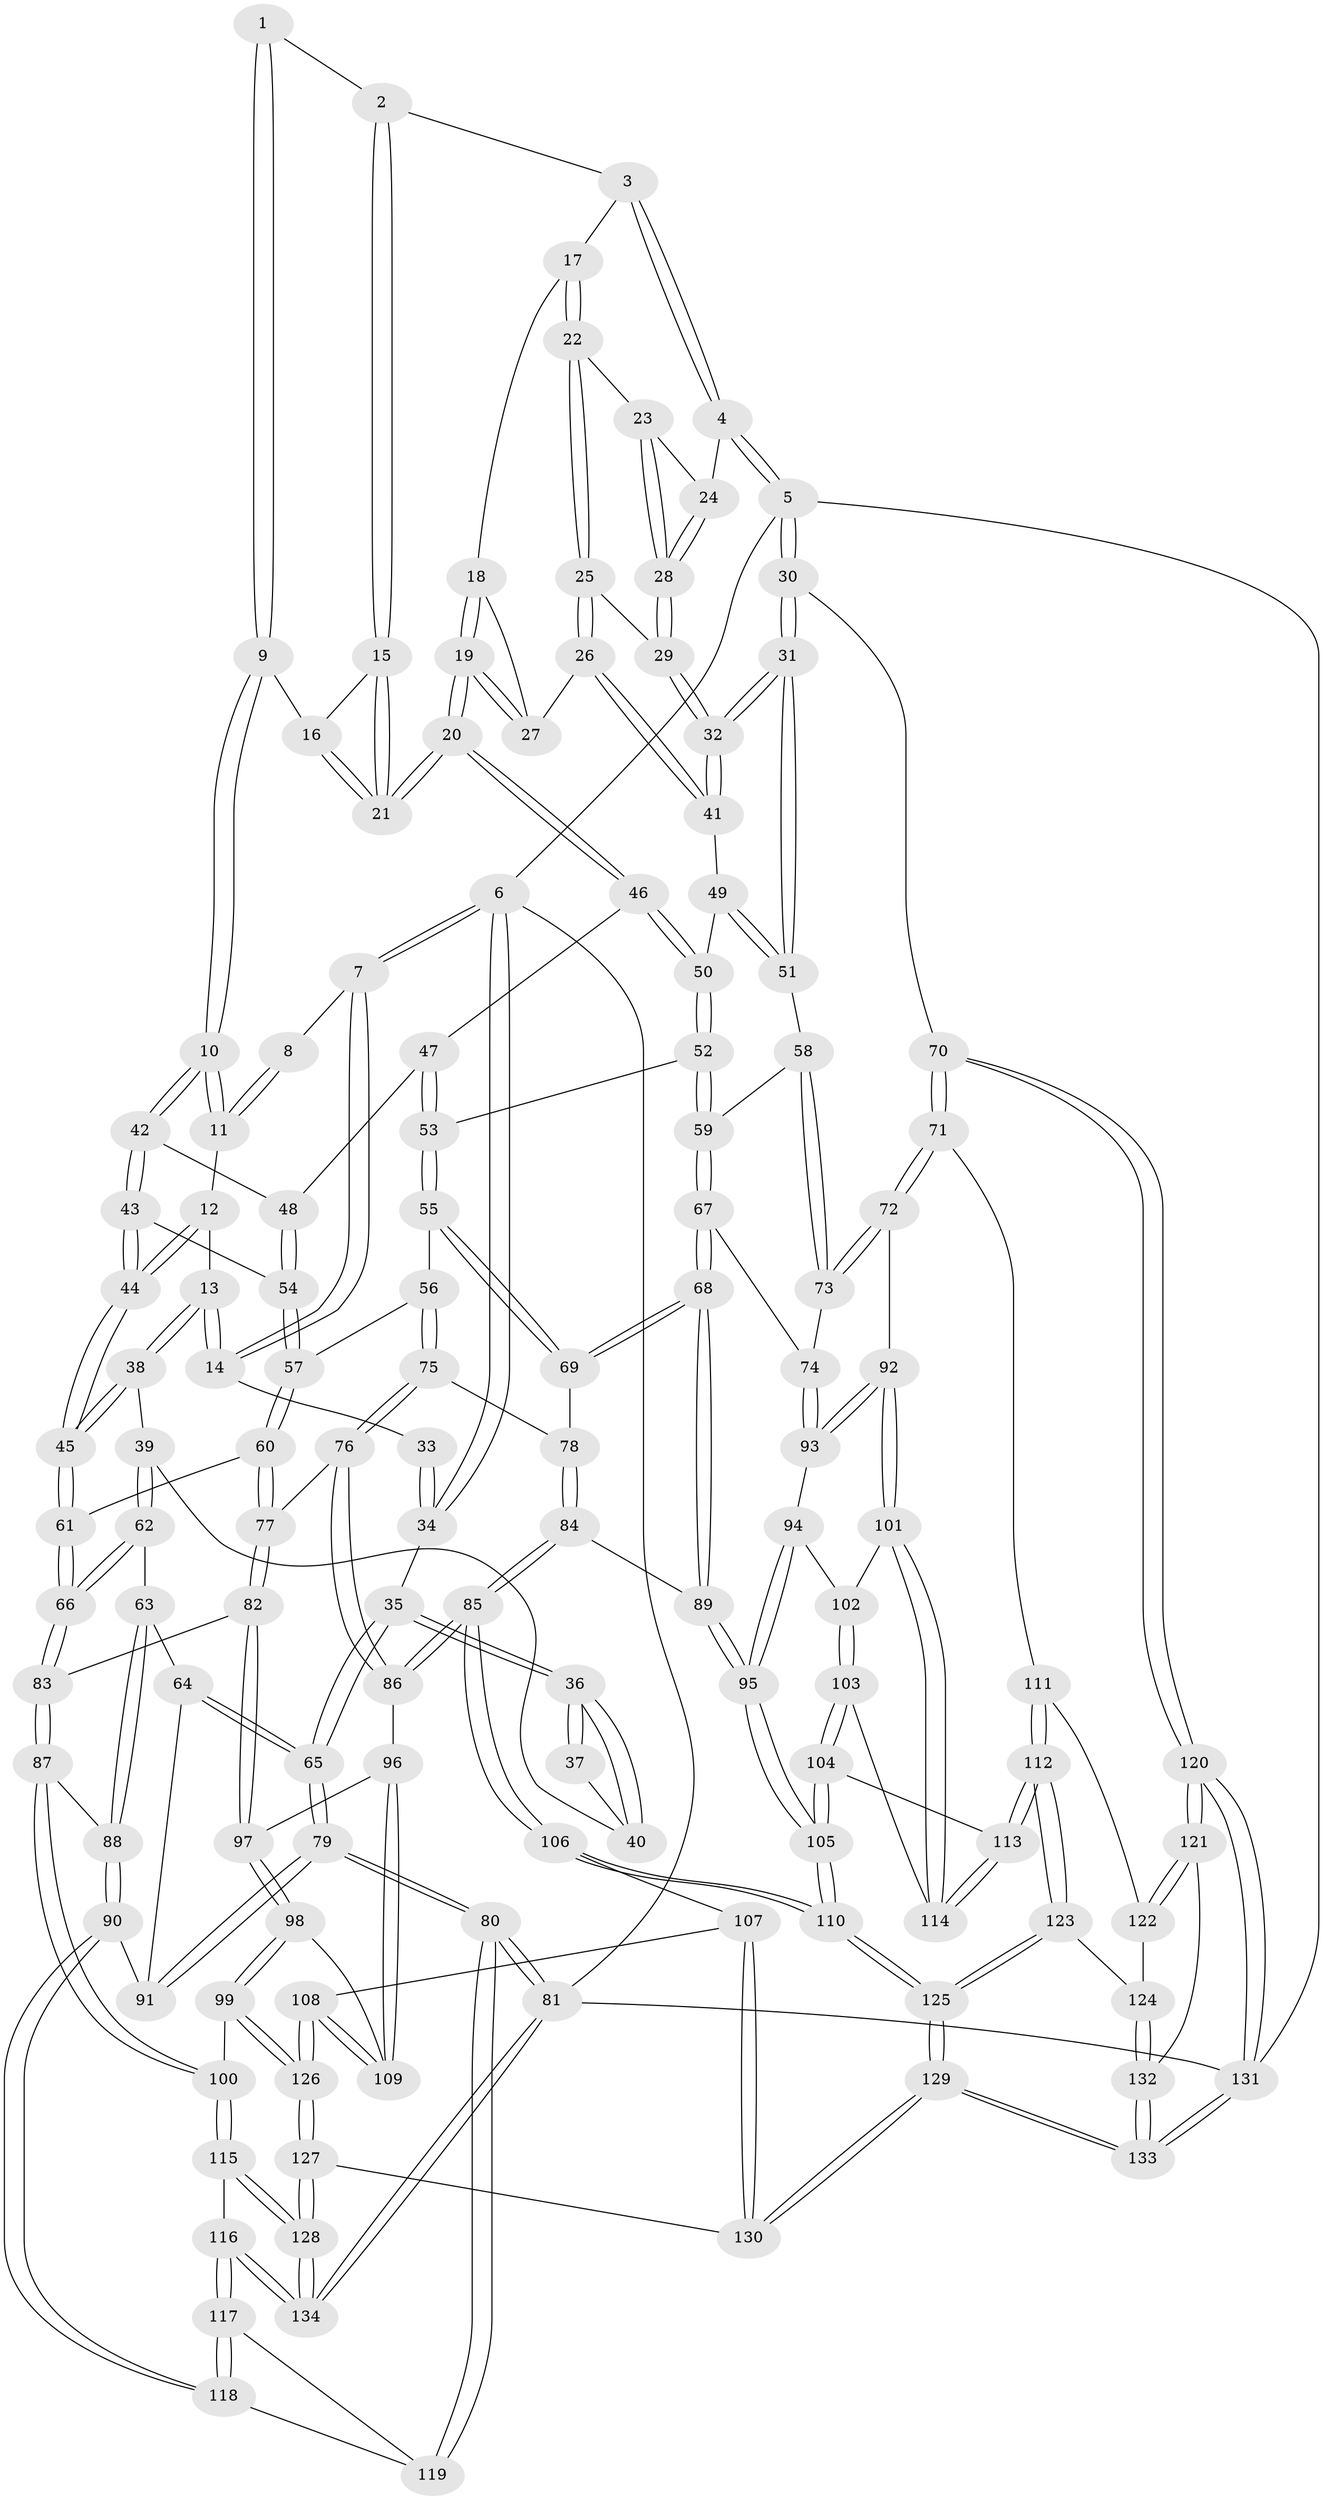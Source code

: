 // Generated by graph-tools (version 1.1) at 2025/38/03/09/25 02:38:25]
// undirected, 134 vertices, 332 edges
graph export_dot {
graph [start="1"]
  node [color=gray90,style=filled];
  1 [pos="+0.3350551186474675+0"];
  2 [pos="+0.5402968378676218+0"];
  3 [pos="+0.6096237555431446+0"];
  4 [pos="+1+0"];
  5 [pos="+1+0"];
  6 [pos="+0+0"];
  7 [pos="+0.10421173550517214+0"];
  8 [pos="+0.2940650998771562+0"];
  9 [pos="+0.34788603643576765+0.17913866756668173"];
  10 [pos="+0.33850755835382496+0.1850195989803756"];
  11 [pos="+0.27205883096916933+0.16753831010805376"];
  12 [pos="+0.23753378592853966+0.1734479888666377"];
  13 [pos="+0.2252863527614647+0.17424751227241644"];
  14 [pos="+0.18959474496238257+0.16257030136992093"];
  15 [pos="+0.4786984511160429+0.041643839418083584"];
  16 [pos="+0.36986463148317317+0.16937454418614067"];
  17 [pos="+0.6492691516912895+0"];
  18 [pos="+0.6486980254435901+0"];
  19 [pos="+0.5812305183481257+0.23896132659722918"];
  20 [pos="+0.5676833336632771+0.24642465131871058"];
  21 [pos="+0.5668980037280925+0.24566655613804989"];
  22 [pos="+0.8003678309977391+0.0910358989728057"];
  23 [pos="+0.8815573975168653+0.07393056728773878"];
  24 [pos="+1+0"];
  25 [pos="+0.7886200270133256+0.18420899475211513"];
  26 [pos="+0.7465829726532901+0.23376753680162535"];
  27 [pos="+0.7191563409225766+0.22528714004337697"];
  28 [pos="+0.9374157801901686+0.17884492088470674"];
  29 [pos="+0.9395062219344146+0.19075822283822294"];
  30 [pos="+1+0.4008023712230421"];
  31 [pos="+1+0.37787041250256215"];
  32 [pos="+1+0.3457733129564162"];
  33 [pos="+0.1757505140726864+0.16543360662973758"];
  34 [pos="+0+0"];
  35 [pos="+0+0.2765752500938363"];
  36 [pos="+0+0.2826080577875637"];
  37 [pos="+0.17452364520232896+0.16644398013519715"];
  38 [pos="+0.17963052681912156+0.3763162257308324"];
  39 [pos="+0.12659596244112128+0.378109889442239"];
  40 [pos="+0.07320872424849895+0.34255862068741794"];
  41 [pos="+0.7599006690664603+0.26444758995770906"];
  42 [pos="+0.357874808342964+0.27510050154293986"];
  43 [pos="+0.318182103539707+0.36606314622347125"];
  44 [pos="+0.27618857101019095+0.41424186710990824"];
  45 [pos="+0.2753475002141685+0.4154171727331053"];
  46 [pos="+0.5641332826898108+0.2587593554890432"];
  47 [pos="+0.5259614756026719+0.3023762855001284"];
  48 [pos="+0.4956891027162512+0.32206465441140886"];
  49 [pos="+0.7531787813682079+0.3057782878948057"];
  50 [pos="+0.6603876284194085+0.3841440059835265"];
  51 [pos="+0.8107394610492324+0.42752099996758774"];
  52 [pos="+0.6584956956459814+0.41186635772777314"];
  53 [pos="+0.5960405350194542+0.4514283816905483"];
  54 [pos="+0.4719891700252992+0.3847185972871507"];
  55 [pos="+0.5927401393962037+0.4557847932230414"];
  56 [pos="+0.5156668656992314+0.47884487992963454"];
  57 [pos="+0.4747491634481712+0.4454706808492005"];
  58 [pos="+0.7905905656544308+0.4486154110468409"];
  59 [pos="+0.7351729730220024+0.4635296028959842"];
  60 [pos="+0.3326205694224963+0.49293545744654904"];
  61 [pos="+0.2821781411736773+0.4363427424468883"];
  62 [pos="+0.08774770362281267+0.5216227889944286"];
  63 [pos="+0.0715511699706094+0.5291577242373557"];
  64 [pos="+0.021981695809214694+0.5460399854015583"];
  65 [pos="+0+0.5623026425853687"];
  66 [pos="+0.16482415650697194+0.5547276646511731"];
  67 [pos="+0.6934926944970466+0.5682009469597145"];
  68 [pos="+0.6699078785494715+0.5786247271256971"];
  69 [pos="+0.6512154073301779+0.5662691935813241"];
  70 [pos="+1+0.5572512969562997"];
  71 [pos="+1+0.6200283655815684"];
  72 [pos="+0.9204610110317063+0.6265744393873677"];
  73 [pos="+0.8260545713722809+0.5570151507258003"];
  74 [pos="+0.7223174756853791+0.5786191905463648"];
  75 [pos="+0.5117153006510962+0.5296709037634236"];
  76 [pos="+0.4653374864809745+0.5970906091577292"];
  77 [pos="+0.3348254379199789+0.5067834977820681"];
  78 [pos="+0.57570488362089+0.5690263969186039"];
  79 [pos="+0+0.6166735445340306"];
  80 [pos="+0+0.7759757087547139"];
  81 [pos="+0+1"];
  82 [pos="+0.30367110371968153+0.6011794768747585"];
  83 [pos="+0.188795012517517+0.6123714361377195"];
  84 [pos="+0.5381037387298926+0.6699027547700059"];
  85 [pos="+0.5195648215604616+0.6770078093777278"];
  86 [pos="+0.46842619063370056+0.6410759830732814"];
  87 [pos="+0.1534089508786558+0.6973186502520851"];
  88 [pos="+0.14212835329733348+0.6993238426441577"];
  89 [pos="+0.6483784994594827+0.659306406641401"];
  90 [pos="+0.12849244766954873+0.7030916295149529"];
  91 [pos="+0.124802800908429+0.70101122307016"];
  92 [pos="+0.8992566716045819+0.6386504603025926"];
  93 [pos="+0.7810389422948825+0.6522075216176926"];
  94 [pos="+0.7636045883417355+0.672840271275097"];
  95 [pos="+0.6746823489130599+0.7042254205456444"];
  96 [pos="+0.43858400224555477+0.6555438189016225"];
  97 [pos="+0.33193376715646383+0.6679773868587914"];
  98 [pos="+0.3096150501833865+0.7260155585797708"];
  99 [pos="+0.2598055208308012+0.7590820445833504"];
  100 [pos="+0.23191787039616701+0.7547140693386307"];
  101 [pos="+0.8385402952867173+0.7233605204490765"];
  102 [pos="+0.7735691768978936+0.7013390739492653"];
  103 [pos="+0.7730359855416092+0.763077947620396"];
  104 [pos="+0.757627235509385+0.7828797858453816"];
  105 [pos="+0.6818559504602626+0.8398443664306591"];
  106 [pos="+0.5236173588608035+0.7753908202761923"];
  107 [pos="+0.5159402279994338+0.7806042130026397"];
  108 [pos="+0.42216246847783045+0.8025846539566228"];
  109 [pos="+0.4098413770216837+0.7865888092601737"];
  110 [pos="+0.681409957144657+0.8411035835354959"];
  111 [pos="+0.9718472511040742+0.7025796790669847"];
  112 [pos="+0.8859277083666018+0.8209616290506491"];
  113 [pos="+0.855048227306234+0.7879113714476489"];
  114 [pos="+0.8384875299889671+0.7234678321937904"];
  115 [pos="+0.13945127875173988+0.8835990587852993"];
  116 [pos="+0.09041137828315958+0.854339801578799"];
  117 [pos="+0.08981942410206897+0.8534943353489929"];
  118 [pos="+0.11787017686758602+0.7190477429101474"];
  119 [pos="+0+0.7975454550759553"];
  120 [pos="+1+0.9075788117079929"];
  121 [pos="+1+0.8941302149927702"];
  122 [pos="+0.9665010368571548+0.8098915504700757"];
  123 [pos="+0.8841524234565183+0.8468095020839583"];
  124 [pos="+0.9057272780041176+0.8538984352688311"];
  125 [pos="+0.7136108274709769+0.9961063604401765"];
  126 [pos="+0.3425990168786343+1"];
  127 [pos="+0.33828652581151214+1"];
  128 [pos="+0.30403011046374984+1"];
  129 [pos="+0.690235193067312+1"];
  130 [pos="+0.475400949107629+1"];
  131 [pos="+1+1"];
  132 [pos="+0.996848048308602+0.8944907792071947"];
  133 [pos="+0.7047529049447571+1"];
  134 [pos="+0+1"];
  1 -- 2;
  1 -- 9;
  1 -- 9;
  2 -- 3;
  2 -- 15;
  2 -- 15;
  3 -- 4;
  3 -- 4;
  3 -- 17;
  4 -- 5;
  4 -- 5;
  4 -- 24;
  5 -- 6;
  5 -- 30;
  5 -- 30;
  5 -- 131;
  6 -- 7;
  6 -- 7;
  6 -- 34;
  6 -- 34;
  6 -- 81;
  7 -- 8;
  7 -- 14;
  7 -- 14;
  8 -- 11;
  8 -- 11;
  9 -- 10;
  9 -- 10;
  9 -- 16;
  10 -- 11;
  10 -- 11;
  10 -- 42;
  10 -- 42;
  11 -- 12;
  12 -- 13;
  12 -- 44;
  12 -- 44;
  13 -- 14;
  13 -- 14;
  13 -- 38;
  13 -- 38;
  14 -- 33;
  15 -- 16;
  15 -- 21;
  15 -- 21;
  16 -- 21;
  16 -- 21;
  17 -- 18;
  17 -- 22;
  17 -- 22;
  18 -- 19;
  18 -- 19;
  18 -- 27;
  19 -- 20;
  19 -- 20;
  19 -- 27;
  19 -- 27;
  20 -- 21;
  20 -- 21;
  20 -- 46;
  20 -- 46;
  22 -- 23;
  22 -- 25;
  22 -- 25;
  23 -- 24;
  23 -- 28;
  23 -- 28;
  24 -- 28;
  24 -- 28;
  25 -- 26;
  25 -- 26;
  25 -- 29;
  26 -- 27;
  26 -- 41;
  26 -- 41;
  28 -- 29;
  28 -- 29;
  29 -- 32;
  29 -- 32;
  30 -- 31;
  30 -- 31;
  30 -- 70;
  31 -- 32;
  31 -- 32;
  31 -- 51;
  31 -- 51;
  32 -- 41;
  32 -- 41;
  33 -- 34;
  33 -- 34;
  34 -- 35;
  35 -- 36;
  35 -- 36;
  35 -- 65;
  35 -- 65;
  36 -- 37;
  36 -- 37;
  36 -- 40;
  36 -- 40;
  37 -- 40;
  38 -- 39;
  38 -- 45;
  38 -- 45;
  39 -- 40;
  39 -- 62;
  39 -- 62;
  41 -- 49;
  42 -- 43;
  42 -- 43;
  42 -- 48;
  43 -- 44;
  43 -- 44;
  43 -- 54;
  44 -- 45;
  44 -- 45;
  45 -- 61;
  45 -- 61;
  46 -- 47;
  46 -- 50;
  46 -- 50;
  47 -- 48;
  47 -- 53;
  47 -- 53;
  48 -- 54;
  48 -- 54;
  49 -- 50;
  49 -- 51;
  49 -- 51;
  50 -- 52;
  50 -- 52;
  51 -- 58;
  52 -- 53;
  52 -- 59;
  52 -- 59;
  53 -- 55;
  53 -- 55;
  54 -- 57;
  54 -- 57;
  55 -- 56;
  55 -- 69;
  55 -- 69;
  56 -- 57;
  56 -- 75;
  56 -- 75;
  57 -- 60;
  57 -- 60;
  58 -- 59;
  58 -- 73;
  58 -- 73;
  59 -- 67;
  59 -- 67;
  60 -- 61;
  60 -- 77;
  60 -- 77;
  61 -- 66;
  61 -- 66;
  62 -- 63;
  62 -- 66;
  62 -- 66;
  63 -- 64;
  63 -- 88;
  63 -- 88;
  64 -- 65;
  64 -- 65;
  64 -- 91;
  65 -- 79;
  65 -- 79;
  66 -- 83;
  66 -- 83;
  67 -- 68;
  67 -- 68;
  67 -- 74;
  68 -- 69;
  68 -- 69;
  68 -- 89;
  68 -- 89;
  69 -- 78;
  70 -- 71;
  70 -- 71;
  70 -- 120;
  70 -- 120;
  71 -- 72;
  71 -- 72;
  71 -- 111;
  72 -- 73;
  72 -- 73;
  72 -- 92;
  73 -- 74;
  74 -- 93;
  74 -- 93;
  75 -- 76;
  75 -- 76;
  75 -- 78;
  76 -- 77;
  76 -- 86;
  76 -- 86;
  77 -- 82;
  77 -- 82;
  78 -- 84;
  78 -- 84;
  79 -- 80;
  79 -- 80;
  79 -- 91;
  79 -- 91;
  80 -- 81;
  80 -- 81;
  80 -- 119;
  80 -- 119;
  81 -- 134;
  81 -- 134;
  81 -- 131;
  82 -- 83;
  82 -- 97;
  82 -- 97;
  83 -- 87;
  83 -- 87;
  84 -- 85;
  84 -- 85;
  84 -- 89;
  85 -- 86;
  85 -- 86;
  85 -- 106;
  85 -- 106;
  86 -- 96;
  87 -- 88;
  87 -- 100;
  87 -- 100;
  88 -- 90;
  88 -- 90;
  89 -- 95;
  89 -- 95;
  90 -- 91;
  90 -- 118;
  90 -- 118;
  92 -- 93;
  92 -- 93;
  92 -- 101;
  92 -- 101;
  93 -- 94;
  94 -- 95;
  94 -- 95;
  94 -- 102;
  95 -- 105;
  95 -- 105;
  96 -- 97;
  96 -- 109;
  96 -- 109;
  97 -- 98;
  97 -- 98;
  98 -- 99;
  98 -- 99;
  98 -- 109;
  99 -- 100;
  99 -- 126;
  99 -- 126;
  100 -- 115;
  100 -- 115;
  101 -- 102;
  101 -- 114;
  101 -- 114;
  102 -- 103;
  102 -- 103;
  103 -- 104;
  103 -- 104;
  103 -- 114;
  104 -- 105;
  104 -- 105;
  104 -- 113;
  105 -- 110;
  105 -- 110;
  106 -- 107;
  106 -- 110;
  106 -- 110;
  107 -- 108;
  107 -- 130;
  107 -- 130;
  108 -- 109;
  108 -- 109;
  108 -- 126;
  108 -- 126;
  110 -- 125;
  110 -- 125;
  111 -- 112;
  111 -- 112;
  111 -- 122;
  112 -- 113;
  112 -- 113;
  112 -- 123;
  112 -- 123;
  113 -- 114;
  113 -- 114;
  115 -- 116;
  115 -- 128;
  115 -- 128;
  116 -- 117;
  116 -- 117;
  116 -- 134;
  116 -- 134;
  117 -- 118;
  117 -- 118;
  117 -- 119;
  118 -- 119;
  120 -- 121;
  120 -- 121;
  120 -- 131;
  120 -- 131;
  121 -- 122;
  121 -- 122;
  121 -- 132;
  122 -- 124;
  123 -- 124;
  123 -- 125;
  123 -- 125;
  124 -- 132;
  124 -- 132;
  125 -- 129;
  125 -- 129;
  126 -- 127;
  126 -- 127;
  127 -- 128;
  127 -- 128;
  127 -- 130;
  128 -- 134;
  128 -- 134;
  129 -- 130;
  129 -- 130;
  129 -- 133;
  129 -- 133;
  131 -- 133;
  131 -- 133;
  132 -- 133;
  132 -- 133;
}
